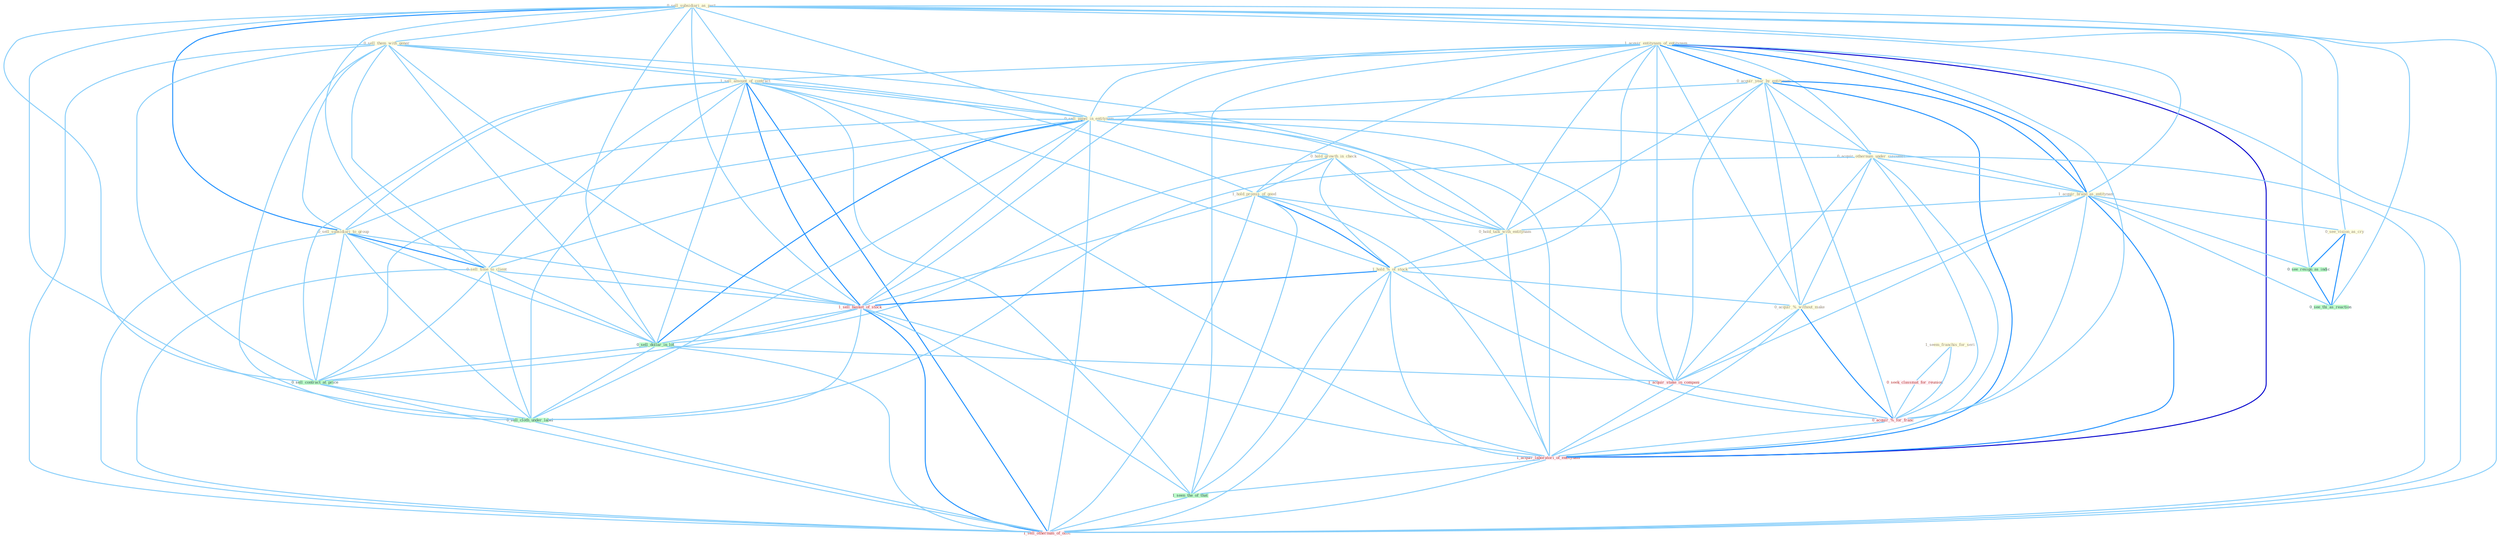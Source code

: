 Graph G{ 
    node
    [shape=polygon,style=filled,width=.5,height=.06,color="#BDFCC9",fixedsize=true,fontsize=4,
    fontcolor="#2f4f4f"];
    {node
    [color="#ffffe0", fontcolor="#8b7d6b"] "1_acquir_entitynam_of_entitynam " "0_sell_subsidiari_as_part " "0_sell_them_with_gener " "0_acquir_year_by_entitynam " "1_sell_amount_of_contract " "1_seem_franchis_for_seri " "0_sell_panel_in_entitynam " "0_sell_subsidiari_to_group " "0_hold_growth_in_check " "0_acquir_othernum_under_circumst " "1_acquir_brand_as_entitynam " "1_hold_promis_of_good " "0_hold_talk_with_entitynam " "0_sell_time_to_client " "1_hold_%_of_stock " "0_acquir_%_without_make " "0_see_vision_as_cry "}
{node [color="#fff0f5", fontcolor="#b22222"] "0_seek_classmat_for_reunion " "1_sell_basket_of_stock " "1_acquir_stake_in_compani " "0_acquir_%_for_franc " "1_acquir_laboratori_of_entitynam " "1_sell_othernum_of_offic "}
edge [color="#B0E2FF"];

	"1_acquir_entitynam_of_entitynam " -- "0_acquir_year_by_entitynam " [w="2", color="#1e90ff" , len=0.8];
	"1_acquir_entitynam_of_entitynam " -- "1_sell_amount_of_contract " [w="1", color="#87cefa" ];
	"1_acquir_entitynam_of_entitynam " -- "0_sell_panel_in_entitynam " [w="1", color="#87cefa" ];
	"1_acquir_entitynam_of_entitynam " -- "0_acquir_othernum_under_circumst " [w="1", color="#87cefa" ];
	"1_acquir_entitynam_of_entitynam " -- "1_acquir_brand_as_entitynam " [w="2", color="#1e90ff" , len=0.8];
	"1_acquir_entitynam_of_entitynam " -- "1_hold_promis_of_good " [w="1", color="#87cefa" ];
	"1_acquir_entitynam_of_entitynam " -- "0_hold_talk_with_entitynam " [w="1", color="#87cefa" ];
	"1_acquir_entitynam_of_entitynam " -- "1_hold_%_of_stock " [w="1", color="#87cefa" ];
	"1_acquir_entitynam_of_entitynam " -- "0_acquir_%_without_make " [w="1", color="#87cefa" ];
	"1_acquir_entitynam_of_entitynam " -- "1_sell_basket_of_stock " [w="1", color="#87cefa" ];
	"1_acquir_entitynam_of_entitynam " -- "1_acquir_stake_in_compani " [w="1", color="#87cefa" ];
	"1_acquir_entitynam_of_entitynam " -- "0_acquir_%_for_franc " [w="1", color="#87cefa" ];
	"1_acquir_entitynam_of_entitynam " -- "1_acquir_laboratori_of_entitynam " [w="3", color="#0000cd" , len=0.6];
	"1_acquir_entitynam_of_entitynam " -- "1_seen_the_of_that " [w="1", color="#87cefa" ];
	"1_acquir_entitynam_of_entitynam " -- "1_sell_othernum_of_offic " [w="1", color="#87cefa" ];
	"0_sell_subsidiari_as_part " -- "0_sell_them_with_gener " [w="1", color="#87cefa" ];
	"0_sell_subsidiari_as_part " -- "1_sell_amount_of_contract " [w="1", color="#87cefa" ];
	"0_sell_subsidiari_as_part " -- "0_sell_panel_in_entitynam " [w="1", color="#87cefa" ];
	"0_sell_subsidiari_as_part " -- "0_sell_subsidiari_to_group " [w="2", color="#1e90ff" , len=0.8];
	"0_sell_subsidiari_as_part " -- "1_acquir_brand_as_entitynam " [w="1", color="#87cefa" ];
	"0_sell_subsidiari_as_part " -- "0_sell_time_to_client " [w="1", color="#87cefa" ];
	"0_sell_subsidiari_as_part " -- "0_see_vision_as_cry " [w="1", color="#87cefa" ];
	"0_sell_subsidiari_as_part " -- "1_sell_basket_of_stock " [w="1", color="#87cefa" ];
	"0_sell_subsidiari_as_part " -- "0_sell_dollar_in_lot " [w="1", color="#87cefa" ];
	"0_sell_subsidiari_as_part " -- "0_see_resign_as_indic " [w="1", color="#87cefa" ];
	"0_sell_subsidiari_as_part " -- "0_sell_contract_at_price " [w="1", color="#87cefa" ];
	"0_sell_subsidiari_as_part " -- "0_sell_cloth_under_label " [w="1", color="#87cefa" ];
	"0_sell_subsidiari_as_part " -- "1_sell_othernum_of_offic " [w="1", color="#87cefa" ];
	"0_sell_subsidiari_as_part " -- "0_see_thi_as_reaction " [w="1", color="#87cefa" ];
	"0_sell_them_with_gener " -- "1_sell_amount_of_contract " [w="1", color="#87cefa" ];
	"0_sell_them_with_gener " -- "0_sell_panel_in_entitynam " [w="1", color="#87cefa" ];
	"0_sell_them_with_gener " -- "0_sell_subsidiari_to_group " [w="1", color="#87cefa" ];
	"0_sell_them_with_gener " -- "0_hold_talk_with_entitynam " [w="1", color="#87cefa" ];
	"0_sell_them_with_gener " -- "0_sell_time_to_client " [w="1", color="#87cefa" ];
	"0_sell_them_with_gener " -- "1_sell_basket_of_stock " [w="1", color="#87cefa" ];
	"0_sell_them_with_gener " -- "0_sell_dollar_in_lot " [w="1", color="#87cefa" ];
	"0_sell_them_with_gener " -- "0_sell_contract_at_price " [w="1", color="#87cefa" ];
	"0_sell_them_with_gener " -- "0_sell_cloth_under_label " [w="1", color="#87cefa" ];
	"0_sell_them_with_gener " -- "1_sell_othernum_of_offic " [w="1", color="#87cefa" ];
	"0_acquir_year_by_entitynam " -- "0_sell_panel_in_entitynam " [w="1", color="#87cefa" ];
	"0_acquir_year_by_entitynam " -- "0_acquir_othernum_under_circumst " [w="1", color="#87cefa" ];
	"0_acquir_year_by_entitynam " -- "1_acquir_brand_as_entitynam " [w="2", color="#1e90ff" , len=0.8];
	"0_acquir_year_by_entitynam " -- "0_hold_talk_with_entitynam " [w="1", color="#87cefa" ];
	"0_acquir_year_by_entitynam " -- "0_acquir_%_without_make " [w="1", color="#87cefa" ];
	"0_acquir_year_by_entitynam " -- "1_acquir_stake_in_compani " [w="1", color="#87cefa" ];
	"0_acquir_year_by_entitynam " -- "0_acquir_%_for_franc " [w="1", color="#87cefa" ];
	"0_acquir_year_by_entitynam " -- "1_acquir_laboratori_of_entitynam " [w="2", color="#1e90ff" , len=0.8];
	"1_sell_amount_of_contract " -- "0_sell_panel_in_entitynam " [w="1", color="#87cefa" ];
	"1_sell_amount_of_contract " -- "0_sell_subsidiari_to_group " [w="1", color="#87cefa" ];
	"1_sell_amount_of_contract " -- "1_hold_promis_of_good " [w="1", color="#87cefa" ];
	"1_sell_amount_of_contract " -- "0_sell_time_to_client " [w="1", color="#87cefa" ];
	"1_sell_amount_of_contract " -- "1_hold_%_of_stock " [w="1", color="#87cefa" ];
	"1_sell_amount_of_contract " -- "1_sell_basket_of_stock " [w="2", color="#1e90ff" , len=0.8];
	"1_sell_amount_of_contract " -- "0_sell_dollar_in_lot " [w="1", color="#87cefa" ];
	"1_sell_amount_of_contract " -- "0_sell_contract_at_price " [w="1", color="#87cefa" ];
	"1_sell_amount_of_contract " -- "1_acquir_laboratori_of_entitynam " [w="1", color="#87cefa" ];
	"1_sell_amount_of_contract " -- "0_sell_cloth_under_label " [w="1", color="#87cefa" ];
	"1_sell_amount_of_contract " -- "1_seen_the_of_that " [w="1", color="#87cefa" ];
	"1_sell_amount_of_contract " -- "1_sell_othernum_of_offic " [w="2", color="#1e90ff" , len=0.8];
	"1_seem_franchis_for_seri " -- "0_seek_classmat_for_reunion " [w="1", color="#87cefa" ];
	"1_seem_franchis_for_seri " -- "0_acquir_%_for_franc " [w="1", color="#87cefa" ];
	"0_sell_panel_in_entitynam " -- "0_sell_subsidiari_to_group " [w="1", color="#87cefa" ];
	"0_sell_panel_in_entitynam " -- "0_hold_growth_in_check " [w="1", color="#87cefa" ];
	"0_sell_panel_in_entitynam " -- "1_acquir_brand_as_entitynam " [w="1", color="#87cefa" ];
	"0_sell_panel_in_entitynam " -- "0_hold_talk_with_entitynam " [w="1", color="#87cefa" ];
	"0_sell_panel_in_entitynam " -- "0_sell_time_to_client " [w="1", color="#87cefa" ];
	"0_sell_panel_in_entitynam " -- "1_sell_basket_of_stock " [w="1", color="#87cefa" ];
	"0_sell_panel_in_entitynam " -- "0_sell_dollar_in_lot " [w="2", color="#1e90ff" , len=0.8];
	"0_sell_panel_in_entitynam " -- "1_acquir_stake_in_compani " [w="1", color="#87cefa" ];
	"0_sell_panel_in_entitynam " -- "0_sell_contract_at_price " [w="1", color="#87cefa" ];
	"0_sell_panel_in_entitynam " -- "1_acquir_laboratori_of_entitynam " [w="1", color="#87cefa" ];
	"0_sell_panel_in_entitynam " -- "0_sell_cloth_under_label " [w="1", color="#87cefa" ];
	"0_sell_panel_in_entitynam " -- "1_sell_othernum_of_offic " [w="1", color="#87cefa" ];
	"0_sell_subsidiari_to_group " -- "0_sell_time_to_client " [w="2", color="#1e90ff" , len=0.8];
	"0_sell_subsidiari_to_group " -- "1_sell_basket_of_stock " [w="1", color="#87cefa" ];
	"0_sell_subsidiari_to_group " -- "0_sell_dollar_in_lot " [w="1", color="#87cefa" ];
	"0_sell_subsidiari_to_group " -- "0_sell_contract_at_price " [w="1", color="#87cefa" ];
	"0_sell_subsidiari_to_group " -- "0_sell_cloth_under_label " [w="1", color="#87cefa" ];
	"0_sell_subsidiari_to_group " -- "1_sell_othernum_of_offic " [w="1", color="#87cefa" ];
	"0_hold_growth_in_check " -- "1_hold_promis_of_good " [w="1", color="#87cefa" ];
	"0_hold_growth_in_check " -- "0_hold_talk_with_entitynam " [w="1", color="#87cefa" ];
	"0_hold_growth_in_check " -- "1_hold_%_of_stock " [w="1", color="#87cefa" ];
	"0_hold_growth_in_check " -- "0_sell_dollar_in_lot " [w="1", color="#87cefa" ];
	"0_hold_growth_in_check " -- "1_acquir_stake_in_compani " [w="1", color="#87cefa" ];
	"0_acquir_othernum_under_circumst " -- "1_acquir_brand_as_entitynam " [w="1", color="#87cefa" ];
	"0_acquir_othernum_under_circumst " -- "0_acquir_%_without_make " [w="1", color="#87cefa" ];
	"0_acquir_othernum_under_circumst " -- "1_acquir_stake_in_compani " [w="1", color="#87cefa" ];
	"0_acquir_othernum_under_circumst " -- "0_acquir_%_for_franc " [w="1", color="#87cefa" ];
	"0_acquir_othernum_under_circumst " -- "1_acquir_laboratori_of_entitynam " [w="1", color="#87cefa" ];
	"0_acquir_othernum_under_circumst " -- "0_sell_cloth_under_label " [w="1", color="#87cefa" ];
	"0_acquir_othernum_under_circumst " -- "1_sell_othernum_of_offic " [w="1", color="#87cefa" ];
	"1_acquir_brand_as_entitynam " -- "0_hold_talk_with_entitynam " [w="1", color="#87cefa" ];
	"1_acquir_brand_as_entitynam " -- "0_acquir_%_without_make " [w="1", color="#87cefa" ];
	"1_acquir_brand_as_entitynam " -- "0_see_vision_as_cry " [w="1", color="#87cefa" ];
	"1_acquir_brand_as_entitynam " -- "0_see_resign_as_indic " [w="1", color="#87cefa" ];
	"1_acquir_brand_as_entitynam " -- "1_acquir_stake_in_compani " [w="1", color="#87cefa" ];
	"1_acquir_brand_as_entitynam " -- "0_acquir_%_for_franc " [w="1", color="#87cefa" ];
	"1_acquir_brand_as_entitynam " -- "1_acquir_laboratori_of_entitynam " [w="2", color="#1e90ff" , len=0.8];
	"1_acquir_brand_as_entitynam " -- "0_see_thi_as_reaction " [w="1", color="#87cefa" ];
	"1_hold_promis_of_good " -- "0_hold_talk_with_entitynam " [w="1", color="#87cefa" ];
	"1_hold_promis_of_good " -- "1_hold_%_of_stock " [w="2", color="#1e90ff" , len=0.8];
	"1_hold_promis_of_good " -- "1_sell_basket_of_stock " [w="1", color="#87cefa" ];
	"1_hold_promis_of_good " -- "1_acquir_laboratori_of_entitynam " [w="1", color="#87cefa" ];
	"1_hold_promis_of_good " -- "1_seen_the_of_that " [w="1", color="#87cefa" ];
	"1_hold_promis_of_good " -- "1_sell_othernum_of_offic " [w="1", color="#87cefa" ];
	"0_hold_talk_with_entitynam " -- "1_hold_%_of_stock " [w="1", color="#87cefa" ];
	"0_hold_talk_with_entitynam " -- "1_acquir_laboratori_of_entitynam " [w="1", color="#87cefa" ];
	"0_sell_time_to_client " -- "1_sell_basket_of_stock " [w="1", color="#87cefa" ];
	"0_sell_time_to_client " -- "0_sell_dollar_in_lot " [w="1", color="#87cefa" ];
	"0_sell_time_to_client " -- "0_sell_contract_at_price " [w="1", color="#87cefa" ];
	"0_sell_time_to_client " -- "0_sell_cloth_under_label " [w="1", color="#87cefa" ];
	"0_sell_time_to_client " -- "1_sell_othernum_of_offic " [w="1", color="#87cefa" ];
	"1_hold_%_of_stock " -- "0_acquir_%_without_make " [w="1", color="#87cefa" ];
	"1_hold_%_of_stock " -- "1_sell_basket_of_stock " [w="2", color="#1e90ff" , len=0.8];
	"1_hold_%_of_stock " -- "0_acquir_%_for_franc " [w="1", color="#87cefa" ];
	"1_hold_%_of_stock " -- "1_acquir_laboratori_of_entitynam " [w="1", color="#87cefa" ];
	"1_hold_%_of_stock " -- "1_seen_the_of_that " [w="1", color="#87cefa" ];
	"1_hold_%_of_stock " -- "1_sell_othernum_of_offic " [w="1", color="#87cefa" ];
	"0_acquir_%_without_make " -- "1_acquir_stake_in_compani " [w="1", color="#87cefa" ];
	"0_acquir_%_without_make " -- "0_acquir_%_for_franc " [w="2", color="#1e90ff" , len=0.8];
	"0_acquir_%_without_make " -- "1_acquir_laboratori_of_entitynam " [w="1", color="#87cefa" ];
	"0_see_vision_as_cry " -- "0_see_resign_as_indic " [w="2", color="#1e90ff" , len=0.8];
	"0_see_vision_as_cry " -- "0_see_thi_as_reaction " [w="2", color="#1e90ff" , len=0.8];
	"0_seek_classmat_for_reunion " -- "0_acquir_%_for_franc " [w="1", color="#87cefa" ];
	"1_sell_basket_of_stock " -- "0_sell_dollar_in_lot " [w="1", color="#87cefa" ];
	"1_sell_basket_of_stock " -- "0_sell_contract_at_price " [w="1", color="#87cefa" ];
	"1_sell_basket_of_stock " -- "1_acquir_laboratori_of_entitynam " [w="1", color="#87cefa" ];
	"1_sell_basket_of_stock " -- "0_sell_cloth_under_label " [w="1", color="#87cefa" ];
	"1_sell_basket_of_stock " -- "1_seen_the_of_that " [w="1", color="#87cefa" ];
	"1_sell_basket_of_stock " -- "1_sell_othernum_of_offic " [w="2", color="#1e90ff" , len=0.8];
	"0_sell_dollar_in_lot " -- "1_acquir_stake_in_compani " [w="1", color="#87cefa" ];
	"0_sell_dollar_in_lot " -- "0_sell_contract_at_price " [w="1", color="#87cefa" ];
	"0_sell_dollar_in_lot " -- "0_sell_cloth_under_label " [w="1", color="#87cefa" ];
	"0_sell_dollar_in_lot " -- "1_sell_othernum_of_offic " [w="1", color="#87cefa" ];
	"0_see_resign_as_indic " -- "0_see_thi_as_reaction " [w="2", color="#1e90ff" , len=0.8];
	"1_acquir_stake_in_compani " -- "0_acquir_%_for_franc " [w="1", color="#87cefa" ];
	"1_acquir_stake_in_compani " -- "1_acquir_laboratori_of_entitynam " [w="1", color="#87cefa" ];
	"0_acquir_%_for_franc " -- "1_acquir_laboratori_of_entitynam " [w="1", color="#87cefa" ];
	"0_sell_contract_at_price " -- "0_sell_cloth_under_label " [w="1", color="#87cefa" ];
	"0_sell_contract_at_price " -- "1_sell_othernum_of_offic " [w="1", color="#87cefa" ];
	"1_acquir_laboratori_of_entitynam " -- "1_seen_the_of_that " [w="1", color="#87cefa" ];
	"1_acquir_laboratori_of_entitynam " -- "1_sell_othernum_of_offic " [w="1", color="#87cefa" ];
	"0_sell_cloth_under_label " -- "1_sell_othernum_of_offic " [w="1", color="#87cefa" ];
	"1_seen_the_of_that " -- "1_sell_othernum_of_offic " [w="1", color="#87cefa" ];
}
